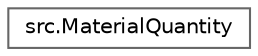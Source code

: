 digraph "Graphical Class Hierarchy"
{
 // LATEX_PDF_SIZE
  bgcolor="transparent";
  edge [fontname=Helvetica,fontsize=10,labelfontname=Helvetica,labelfontsize=10];
  node [fontname=Helvetica,fontsize=10,shape=box,height=0.2,width=0.4];
  rankdir="LR";
  Node0 [id="Node000000",label="src.MaterialQuantity",height=0.2,width=0.4,color="grey40", fillcolor="white", style="filled",URL="$classsrc_1_1_material_quantity.html",tooltip="The class MaterialQuantity represents the quantity of a given material, together with the date of its..."];
}
